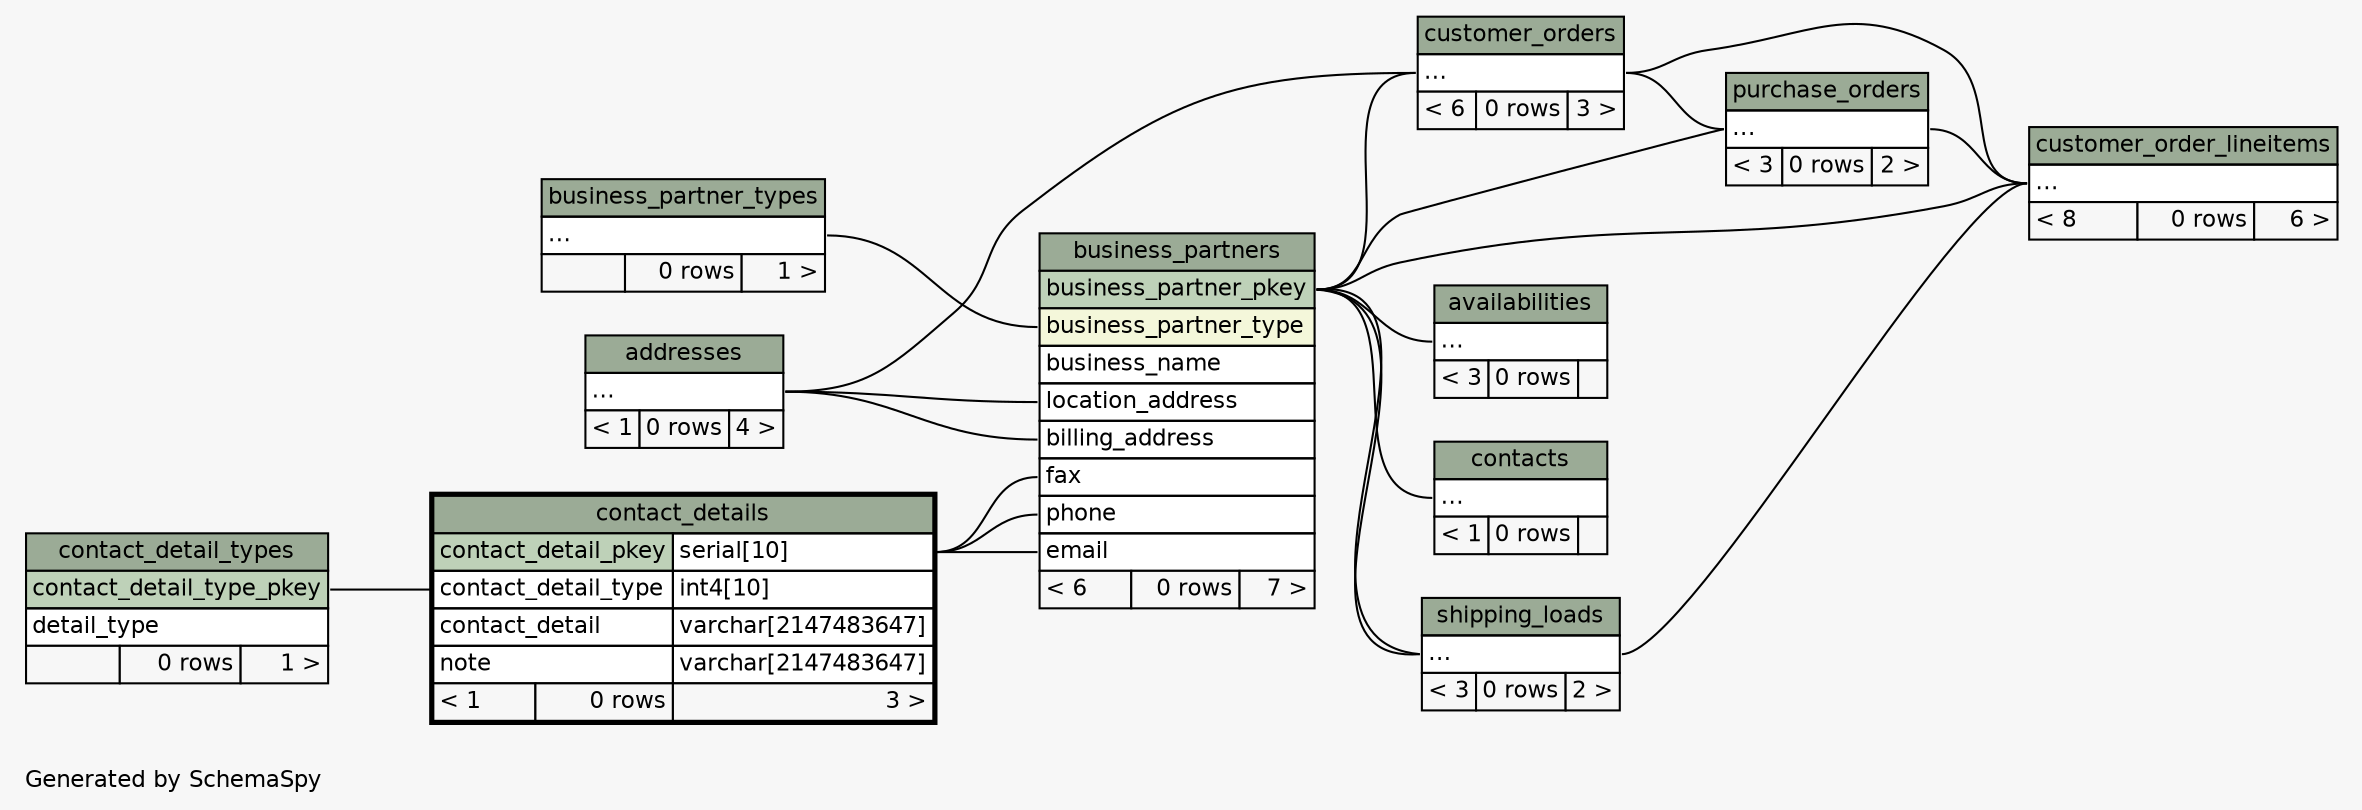 // dot 2.20.2 on Linux 2.6.28-13-generic
// SchemaSpy rev 514
digraph "twoDegreesRelationshipsDiagram" {
  graph [
    rankdir="RL"
    bgcolor="#f7f7f7"
    label="\nGenerated by SchemaSpy"
    labeljust="l"
    nodesep="0.18"
    ranksep="0.46"
    fontname="Helvetica"
    fontsize="11"
  ];
  node [
    fontname="Helvetica"
    fontsize="11"
    shape="plaintext"
  ];
  edge [
    arrowsize="0.8"
  ];
  "availabilities":"elipses":w -> "business_partners":"business_partner_pkey":e [arrowhead=none arrowtail=crowodot];
  "business_partners":"billing_address":w -> "addresses":"elipses":e [arrowhead=none arrowtail=crowodot];
  "business_partners":"business_partner_type":w -> "business_partner_types":"elipses":e [arrowhead=none arrowtail=crowodot];
  "business_partners":"email":w -> "contact_details":"contact_detail_pkey.type":e [arrowhead=none arrowtail=crowodot];
  "business_partners":"fax":w -> "contact_details":"contact_detail_pkey.type":e [arrowhead=none arrowtail=crowodot];
  "business_partners":"location_address":w -> "addresses":"elipses":e [arrowhead=none arrowtail=crowodot];
  "business_partners":"phone":w -> "contact_details":"contact_detail_pkey.type":e [arrowhead=none arrowtail=crowodot];
  "contact_details":"contact_detail_type":w -> "contact_detail_types":"contact_detail_type_pkey":e [arrowhead=none arrowtail=crowodot];
  "contacts":"elipses":w -> "business_partners":"business_partner_pkey":e [arrowhead=none arrowtail=crowodot];
  "customer_order_lineitems":"elipses":w -> "customer_orders":"elipses":e [arrowhead=none arrowtail=crowodot];
  "customer_order_lineitems":"elipses":w -> "purchase_orders":"elipses":e [arrowhead=none arrowtail=crowodot];
  "customer_order_lineitems":"elipses":w -> "shipping_loads":"elipses":e [arrowhead=none arrowtail=crowodot];
  "customer_order_lineitems":"elipses":w -> "business_partners":"business_partner_pkey":e [arrowhead=none arrowtail=crowodot];
  "customer_orders":"elipses":w -> "business_partners":"business_partner_pkey":e [arrowhead=none arrowtail=crowodot];
  "customer_orders":"elipses":w -> "addresses":"elipses":e [arrowhead=none arrowtail=crowodot];
  "purchase_orders":"elipses":w -> "customer_orders":"elipses":e [arrowhead=none arrowtail=crowodot];
  "purchase_orders":"elipses":w -> "business_partners":"business_partner_pkey":e [arrowhead=none arrowtail=crowodot];
  "shipping_loads":"elipses":w -> "business_partners":"business_partner_pkey":e [arrowhead=none arrowtail=crowodot];
  "shipping_loads":"elipses":w -> "business_partners":"business_partner_pkey":e [arrowhead=none arrowtail=crowodot];
  "addresses" [
    label=<
    <TABLE BORDER="0" CELLBORDER="1" CELLSPACING="0" BGCOLOR="#ffffff">
      <TR><TD COLSPAN="3" BGCOLOR="#9bab96" ALIGN="CENTER">addresses</TD></TR>
      <TR><TD PORT="elipses" COLSPAN="3" ALIGN="LEFT">...</TD></TR>
      <TR><TD ALIGN="LEFT" BGCOLOR="#f7f7f7">&lt; 1</TD><TD ALIGN="RIGHT" BGCOLOR="#f7f7f7">0 rows</TD><TD ALIGN="RIGHT" BGCOLOR="#f7f7f7">4 &gt;</TD></TR>
    </TABLE>>
    URL="addresses.html"
    tooltip="addresses"
  ];
  "availabilities" [
    label=<
    <TABLE BORDER="0" CELLBORDER="1" CELLSPACING="0" BGCOLOR="#ffffff">
      <TR><TD COLSPAN="3" BGCOLOR="#9bab96" ALIGN="CENTER">availabilities</TD></TR>
      <TR><TD PORT="elipses" COLSPAN="3" ALIGN="LEFT">...</TD></TR>
      <TR><TD ALIGN="LEFT" BGCOLOR="#f7f7f7">&lt; 3</TD><TD ALIGN="RIGHT" BGCOLOR="#f7f7f7">0 rows</TD><TD ALIGN="RIGHT" BGCOLOR="#f7f7f7">  </TD></TR>
    </TABLE>>
    URL="availabilities.html"
    tooltip="availabilities"
  ];
  "business_partner_types" [
    label=<
    <TABLE BORDER="0" CELLBORDER="1" CELLSPACING="0" BGCOLOR="#ffffff">
      <TR><TD COLSPAN="3" BGCOLOR="#9bab96" ALIGN="CENTER">business_partner_types</TD></TR>
      <TR><TD PORT="elipses" COLSPAN="3" ALIGN="LEFT">...</TD></TR>
      <TR><TD ALIGN="LEFT" BGCOLOR="#f7f7f7">  </TD><TD ALIGN="RIGHT" BGCOLOR="#f7f7f7">0 rows</TD><TD ALIGN="RIGHT" BGCOLOR="#f7f7f7">1 &gt;</TD></TR>
    </TABLE>>
    URL="business_partner_types.html"
    tooltip="business_partner_types"
  ];
  "business_partners" [
    label=<
    <TABLE BORDER="0" CELLBORDER="1" CELLSPACING="0" BGCOLOR="#ffffff">
      <TR><TD COLSPAN="3" BGCOLOR="#9bab96" ALIGN="CENTER">business_partners</TD></TR>
      <TR><TD PORT="business_partner_pkey" COLSPAN="3" BGCOLOR="#bed1b8" ALIGN="LEFT">business_partner_pkey</TD></TR>
      <TR><TD PORT="business_partner_type" COLSPAN="3" BGCOLOR="#f4f7da" ALIGN="LEFT">business_partner_type</TD></TR>
      <TR><TD PORT="business_name" COLSPAN="3" ALIGN="LEFT">business_name</TD></TR>
      <TR><TD PORT="location_address" COLSPAN="3" ALIGN="LEFT">location_address</TD></TR>
      <TR><TD PORT="billing_address" COLSPAN="3" ALIGN="LEFT">billing_address</TD></TR>
      <TR><TD PORT="fax" COLSPAN="3" ALIGN="LEFT">fax</TD></TR>
      <TR><TD PORT="phone" COLSPAN="3" ALIGN="LEFT">phone</TD></TR>
      <TR><TD PORT="email" COLSPAN="3" ALIGN="LEFT">email</TD></TR>
      <TR><TD ALIGN="LEFT" BGCOLOR="#f7f7f7">&lt; 6</TD><TD ALIGN="RIGHT" BGCOLOR="#f7f7f7">0 rows</TD><TD ALIGN="RIGHT" BGCOLOR="#f7f7f7">7 &gt;</TD></TR>
    </TABLE>>
    URL="business_partners.html"
    tooltip="business_partners"
  ];
  "contact_detail_types" [
    label=<
    <TABLE BORDER="0" CELLBORDER="1" CELLSPACING="0" BGCOLOR="#ffffff">
      <TR><TD COLSPAN="3" BGCOLOR="#9bab96" ALIGN="CENTER">contact_detail_types</TD></TR>
      <TR><TD PORT="contact_detail_type_pkey" COLSPAN="3" BGCOLOR="#bed1b8" ALIGN="LEFT">contact_detail_type_pkey</TD></TR>
      <TR><TD PORT="detail_type" COLSPAN="3" ALIGN="LEFT">detail_type</TD></TR>
      <TR><TD ALIGN="LEFT" BGCOLOR="#f7f7f7">  </TD><TD ALIGN="RIGHT" BGCOLOR="#f7f7f7">0 rows</TD><TD ALIGN="RIGHT" BGCOLOR="#f7f7f7">1 &gt;</TD></TR>
    </TABLE>>
    URL="contact_detail_types.html"
    tooltip="contact_detail_types"
  ];
  "contact_details" [
    label=<
    <TABLE BORDER="2" CELLBORDER="1" CELLSPACING="0" BGCOLOR="#ffffff">
      <TR><TD COLSPAN="3" BGCOLOR="#9bab96" ALIGN="CENTER">contact_details</TD></TR>
      <TR><TD PORT="contact_detail_pkey" COLSPAN="2" BGCOLOR="#bed1b8" ALIGN="LEFT">contact_detail_pkey</TD><TD PORT="contact_detail_pkey.type" ALIGN="LEFT">serial[10]</TD></TR>
      <TR><TD PORT="contact_detail_type" COLSPAN="2" ALIGN="LEFT">contact_detail_type</TD><TD PORT="contact_detail_type.type" ALIGN="LEFT">int4[10]</TD></TR>
      <TR><TD PORT="contact_detail" COLSPAN="2" ALIGN="LEFT">contact_detail</TD><TD PORT="contact_detail.type" ALIGN="LEFT">varchar[2147483647]</TD></TR>
      <TR><TD PORT="note" COLSPAN="2" ALIGN="LEFT">note</TD><TD PORT="note.type" ALIGN="LEFT">varchar[2147483647]</TD></TR>
      <TR><TD ALIGN="LEFT" BGCOLOR="#f7f7f7">&lt; 1</TD><TD ALIGN="RIGHT" BGCOLOR="#f7f7f7">0 rows</TD><TD ALIGN="RIGHT" BGCOLOR="#f7f7f7">3 &gt;</TD></TR>
    </TABLE>>
    URL="contact_details.html"
    tooltip="contact_details"
  ];
  "contacts" [
    label=<
    <TABLE BORDER="0" CELLBORDER="1" CELLSPACING="0" BGCOLOR="#ffffff">
      <TR><TD COLSPAN="3" BGCOLOR="#9bab96" ALIGN="CENTER">contacts</TD></TR>
      <TR><TD PORT="elipses" COLSPAN="3" ALIGN="LEFT">...</TD></TR>
      <TR><TD ALIGN="LEFT" BGCOLOR="#f7f7f7">&lt; 1</TD><TD ALIGN="RIGHT" BGCOLOR="#f7f7f7">0 rows</TD><TD ALIGN="RIGHT" BGCOLOR="#f7f7f7">  </TD></TR>
    </TABLE>>
    URL="contacts.html"
    tooltip="contacts"
  ];
  "customer_order_lineitems" [
    label=<
    <TABLE BORDER="0" CELLBORDER="1" CELLSPACING="0" BGCOLOR="#ffffff">
      <TR><TD COLSPAN="3" BGCOLOR="#9bab96" ALIGN="CENTER">customer_order_lineitems</TD></TR>
      <TR><TD PORT="elipses" COLSPAN="3" ALIGN="LEFT">...</TD></TR>
      <TR><TD ALIGN="LEFT" BGCOLOR="#f7f7f7">&lt; 8</TD><TD ALIGN="RIGHT" BGCOLOR="#f7f7f7">0 rows</TD><TD ALIGN="RIGHT" BGCOLOR="#f7f7f7">6 &gt;</TD></TR>
    </TABLE>>
    URL="customer_order_lineitems.html"
    tooltip="customer_order_lineitems"
  ];
  "customer_orders" [
    label=<
    <TABLE BORDER="0" CELLBORDER="1" CELLSPACING="0" BGCOLOR="#ffffff">
      <TR><TD COLSPAN="3" BGCOLOR="#9bab96" ALIGN="CENTER">customer_orders</TD></TR>
      <TR><TD PORT="elipses" COLSPAN="3" ALIGN="LEFT">...</TD></TR>
      <TR><TD ALIGN="LEFT" BGCOLOR="#f7f7f7">&lt; 6</TD><TD ALIGN="RIGHT" BGCOLOR="#f7f7f7">0 rows</TD><TD ALIGN="RIGHT" BGCOLOR="#f7f7f7">3 &gt;</TD></TR>
    </TABLE>>
    URL="customer_orders.html"
    tooltip="customer_orders"
  ];
  "purchase_orders" [
    label=<
    <TABLE BORDER="0" CELLBORDER="1" CELLSPACING="0" BGCOLOR="#ffffff">
      <TR><TD COLSPAN="3" BGCOLOR="#9bab96" ALIGN="CENTER">purchase_orders</TD></TR>
      <TR><TD PORT="elipses" COLSPAN="3" ALIGN="LEFT">...</TD></TR>
      <TR><TD ALIGN="LEFT" BGCOLOR="#f7f7f7">&lt; 3</TD><TD ALIGN="RIGHT" BGCOLOR="#f7f7f7">0 rows</TD><TD ALIGN="RIGHT" BGCOLOR="#f7f7f7">2 &gt;</TD></TR>
    </TABLE>>
    URL="purchase_orders.html"
    tooltip="purchase_orders"
  ];
  "shipping_loads" [
    label=<
    <TABLE BORDER="0" CELLBORDER="1" CELLSPACING="0" BGCOLOR="#ffffff">
      <TR><TD COLSPAN="3" BGCOLOR="#9bab96" ALIGN="CENTER">shipping_loads</TD></TR>
      <TR><TD PORT="elipses" COLSPAN="3" ALIGN="LEFT">...</TD></TR>
      <TR><TD ALIGN="LEFT" BGCOLOR="#f7f7f7">&lt; 3</TD><TD ALIGN="RIGHT" BGCOLOR="#f7f7f7">0 rows</TD><TD ALIGN="RIGHT" BGCOLOR="#f7f7f7">2 &gt;</TD></TR>
    </TABLE>>
    URL="shipping_loads.html"
    tooltip="shipping_loads"
  ];
}
